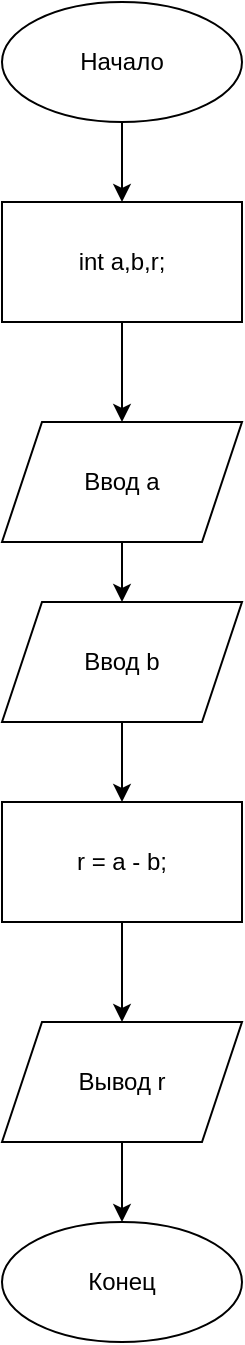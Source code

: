 <mxfile version="20.7.4" type="device"><diagram id="C5RBs43oDa-KdzZeNtuy" name="Page-1"><mxGraphModel dx="1386" dy="811" grid="1" gridSize="10" guides="1" tooltips="1" connect="1" arrows="1" fold="1" page="1" pageScale="1" pageWidth="827" pageHeight="1169" math="0" shadow="0"><root><mxCell id="WIyWlLk6GJQsqaUBKTNV-0"/><mxCell id="WIyWlLk6GJQsqaUBKTNV-1" parent="WIyWlLk6GJQsqaUBKTNV-0"/><mxCell id="bE6LrJhfRnP9Gnz54xxb-2" value="" style="edgeStyle=orthogonalEdgeStyle;rounded=0;orthogonalLoop=1;jettySize=auto;html=1;" parent="WIyWlLk6GJQsqaUBKTNV-1" source="bE6LrJhfRnP9Gnz54xxb-11" edge="1"><mxGeometry relative="1" as="geometry"><mxPoint x="200" y="110" as="sourcePoint"/><mxPoint x="200" y="170" as="targetPoint"/></mxGeometry></mxCell><mxCell id="bE6LrJhfRnP9Gnz54xxb-4" value="" style="edgeStyle=orthogonalEdgeStyle;rounded=0;orthogonalLoop=1;jettySize=auto;html=1;" parent="WIyWlLk6GJQsqaUBKTNV-1" source="bE6LrJhfRnP9Gnz54xxb-1" target="bE6LrJhfRnP9Gnz54xxb-3" edge="1"><mxGeometry relative="1" as="geometry"/></mxCell><mxCell id="bE6LrJhfRnP9Gnz54xxb-1" value="Ввод a" style="shape=parallelogram;perimeter=parallelogramPerimeter;whiteSpace=wrap;html=1;fixedSize=1;" parent="WIyWlLk6GJQsqaUBKTNV-1" vertex="1"><mxGeometry x="140" y="280" width="120" height="60" as="geometry"/></mxCell><mxCell id="bE6LrJhfRnP9Gnz54xxb-6" value="" style="edgeStyle=orthogonalEdgeStyle;rounded=0;orthogonalLoop=1;jettySize=auto;html=1;" parent="WIyWlLk6GJQsqaUBKTNV-1" source="bE6LrJhfRnP9Gnz54xxb-3" target="bE6LrJhfRnP9Gnz54xxb-5" edge="1"><mxGeometry relative="1" as="geometry"/></mxCell><mxCell id="bE6LrJhfRnP9Gnz54xxb-3" value="Ввод b" style="shape=parallelogram;perimeter=parallelogramPerimeter;whiteSpace=wrap;html=1;fixedSize=1;" parent="WIyWlLk6GJQsqaUBKTNV-1" vertex="1"><mxGeometry x="140" y="370" width="120" height="60" as="geometry"/></mxCell><mxCell id="bE6LrJhfRnP9Gnz54xxb-8" value="" style="edgeStyle=orthogonalEdgeStyle;rounded=0;orthogonalLoop=1;jettySize=auto;html=1;" parent="WIyWlLk6GJQsqaUBKTNV-1" source="bE6LrJhfRnP9Gnz54xxb-5" target="bE6LrJhfRnP9Gnz54xxb-7" edge="1"><mxGeometry relative="1" as="geometry"/></mxCell><mxCell id="bE6LrJhfRnP9Gnz54xxb-5" value="r = a - b;" style="rounded=0;whiteSpace=wrap;html=1;" parent="WIyWlLk6GJQsqaUBKTNV-1" vertex="1"><mxGeometry x="140" y="470" width="120" height="60" as="geometry"/></mxCell><mxCell id="bE6LrJhfRnP9Gnz54xxb-10" value="" style="edgeStyle=orthogonalEdgeStyle;rounded=0;orthogonalLoop=1;jettySize=auto;html=1;" parent="WIyWlLk6GJQsqaUBKTNV-1" source="bE6LrJhfRnP9Gnz54xxb-7" target="bE6LrJhfRnP9Gnz54xxb-9" edge="1"><mxGeometry relative="1" as="geometry"/></mxCell><mxCell id="bE6LrJhfRnP9Gnz54xxb-7" value="Вывод r" style="shape=parallelogram;perimeter=parallelogramPerimeter;whiteSpace=wrap;html=1;fixedSize=1;rounded=0;" parent="WIyWlLk6GJQsqaUBKTNV-1" vertex="1"><mxGeometry x="140" y="580" width="120" height="60" as="geometry"/></mxCell><mxCell id="bE6LrJhfRnP9Gnz54xxb-9" value="Конец" style="ellipse;whiteSpace=wrap;html=1;rounded=0;" parent="WIyWlLk6GJQsqaUBKTNV-1" vertex="1"><mxGeometry x="140" y="680" width="120" height="60" as="geometry"/></mxCell><mxCell id="bE6LrJhfRnP9Gnz54xxb-11" value="Начало" style="ellipse;whiteSpace=wrap;html=1;rounded=0;" parent="WIyWlLk6GJQsqaUBKTNV-1" vertex="1"><mxGeometry x="140" y="70" width="120" height="60" as="geometry"/></mxCell><mxCell id="OhuJ-RLUb_CMFAEVrbYU-1" style="edgeStyle=orthogonalEdgeStyle;rounded=0;orthogonalLoop=1;jettySize=auto;html=1;exitX=0.5;exitY=1;exitDx=0;exitDy=0;" edge="1" parent="WIyWlLk6GJQsqaUBKTNV-1" source="OhuJ-RLUb_CMFAEVrbYU-0" target="bE6LrJhfRnP9Gnz54xxb-1"><mxGeometry relative="1" as="geometry"/></mxCell><mxCell id="OhuJ-RLUb_CMFAEVrbYU-0" value="int a,b,r;" style="rounded=0;whiteSpace=wrap;html=1;" vertex="1" parent="WIyWlLk6GJQsqaUBKTNV-1"><mxGeometry x="140" y="170" width="120" height="60" as="geometry"/></mxCell></root></mxGraphModel></diagram></mxfile>